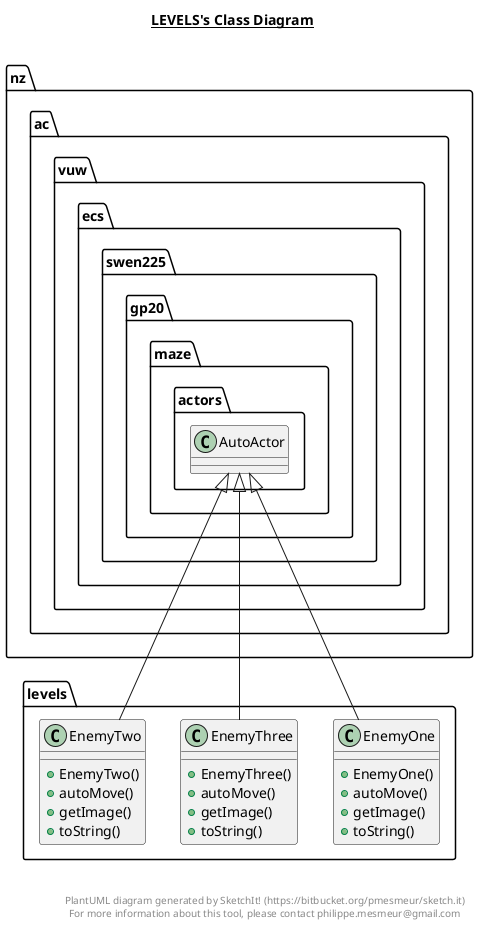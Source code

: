@startuml

title __LEVELS's Class Diagram__\n

  namespace levels {
    class levels.EnemyOne {
        + EnemyOne()
        + autoMove()
        + getImage()
        + toString()
    }
  }
  

  namespace levels {
    class levels.EnemyThree {
        + EnemyThree()
        + autoMove()
        + getImage()
        + toString()
    }
  }
  

  namespace levels {
    class levels.EnemyTwo {
        + EnemyTwo()
        + autoMove()
        + getImage()
        + toString()
    }
  }
  

  levels.EnemyOne -up-|> nz.ac.vuw.ecs.swen225.gp20.maze.actors.AutoActor
  levels.EnemyThree -up-|> nz.ac.vuw.ecs.swen225.gp20.maze.actors.AutoActor
  levels.EnemyTwo -up-|> nz.ac.vuw.ecs.swen225.gp20.maze.actors.AutoActor


right footer


PlantUML diagram generated by SketchIt! (https://bitbucket.org/pmesmeur/sketch.it)
For more information about this tool, please contact philippe.mesmeur@gmail.com
endfooter

@enduml
